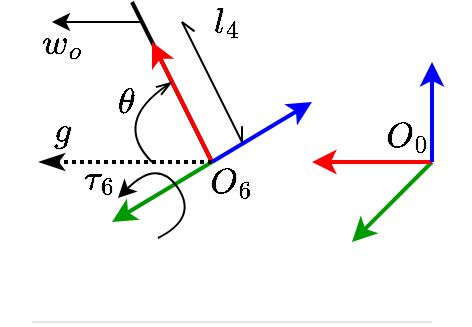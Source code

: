 <mxfile version="14.6.7" type="device"><diagram id="Tzyrjgy7YH1t_0Cxbwuy" name="Page-1"><mxGraphModel dx="471" dy="310" grid="1" gridSize="10" guides="1" tooltips="1" connect="1" arrows="1" fold="1" page="1" pageScale="1" pageWidth="850" pageHeight="1100" math="1" shadow="0"><root><mxCell id="0"/><mxCell id="1" parent="0"/><mxCell id="t09MNn5y1NjChK8zGHyH-12" value="" style="endArrow=none;html=1;strokeWidth=2;fontSize=15;exitX=0.25;exitY=0;exitDx=0;exitDy=0;" parent="1" source="t09MNn5y1NjChK8zGHyH-10" edge="1"><mxGeometry width="50" height="50" relative="1" as="geometry"><mxPoint x="400" y="330" as="sourcePoint"/><mxPoint x="350" y="240" as="targetPoint"/></mxGeometry></mxCell><mxCell id="t09MNn5y1NjChK8zGHyH-1" value="" style="endArrow=classic;html=1;strokeWidth=2;strokeColor=#009900;" parent="1" edge="1"><mxGeometry width="50" height="50" relative="1" as="geometry"><mxPoint x="500" y="320" as="sourcePoint"/><mxPoint x="460" y="360" as="targetPoint"/></mxGeometry></mxCell><mxCell id="t09MNn5y1NjChK8zGHyH-2" value="" style="endArrow=classic;html=1;strokeWidth=2;strokeColor=#FF0000;" parent="1" edge="1"><mxGeometry width="50" height="50" relative="1" as="geometry"><mxPoint x="500" y="320" as="sourcePoint"/><mxPoint x="440" y="320" as="targetPoint"/></mxGeometry></mxCell><mxCell id="t09MNn5y1NjChK8zGHyH-3" value="" style="endArrow=classic;html=1;rounded=1;strokeWidth=2;strokeColor=#0000FF;" parent="1" edge="1"><mxGeometry width="50" height="50" relative="1" as="geometry"><mxPoint x="500" y="320" as="sourcePoint"/><mxPoint x="500" y="270" as="targetPoint"/></mxGeometry></mxCell><mxCell id="t09MNn5y1NjChK8zGHyH-4" value="" style="endArrow=classic;html=1;strokeWidth=2;strokeColor=#009900;" parent="1" edge="1"><mxGeometry width="50" height="50" relative="1" as="geometry"><mxPoint x="390" y="320" as="sourcePoint"/><mxPoint x="340" y="350" as="targetPoint"/></mxGeometry></mxCell><mxCell id="t09MNn5y1NjChK8zGHyH-5" value="" style="endArrow=classic;html=1;strokeWidth=2;strokeColor=#FF0000;" parent="1" edge="1"><mxGeometry width="50" height="50" relative="1" as="geometry"><mxPoint x="390" y="320" as="sourcePoint"/><mxPoint x="360" y="260" as="targetPoint"/></mxGeometry></mxCell><mxCell id="t09MNn5y1NjChK8zGHyH-6" value="" style="endArrow=classic;html=1;rounded=1;strokeWidth=2;strokeColor=#0000FF;" parent="1" edge="1"><mxGeometry width="50" height="50" relative="1" as="geometry"><mxPoint x="390" y="320" as="sourcePoint"/><mxPoint x="440" y="290" as="targetPoint"/></mxGeometry></mxCell><mxCell id="t09MNn5y1NjChK8zGHyH-7" value="" style="endArrow=classicThin;dashed=1;html=1;dashPattern=1 1;strokeWidth=2;startArrow=none;startFill=0;endFill=1;" parent="1" edge="1"><mxGeometry width="50" height="50" relative="1" as="geometry"><mxPoint x="390" y="320" as="sourcePoint"/><mxPoint x="304" y="320" as="targetPoint"/></mxGeometry></mxCell><mxCell id="t09MNn5y1NjChK8zGHyH-8" value="$$g$$" style="text;html=1;strokeColor=none;fillColor=none;align=center;verticalAlign=middle;whiteSpace=wrap;rounded=0;fontSize=15;" parent="1" vertex="1"><mxGeometry x="295" y="294" width="40" height="20" as="geometry"/></mxCell><mxCell id="t09MNn5y1NjChK8zGHyH-9" value="" style="curved=1;endArrow=openThin;html=1;strokeWidth=1;fontSize=15;endFill=0;" parent="1" edge="1"><mxGeometry width="50" height="50" relative="1" as="geometry"><mxPoint x="360" y="320" as="sourcePoint"/><mxPoint x="370" y="280" as="targetPoint"/><Array as="points"><mxPoint x="340" y="300"/></Array></mxGeometry></mxCell><mxCell id="t09MNn5y1NjChK8zGHyH-10" value="$$O_6$$" style="text;html=1;strokeColor=none;fillColor=none;align=center;verticalAlign=middle;whiteSpace=wrap;rounded=0;fontSize=15;" parent="1" vertex="1"><mxGeometry x="380" y="320" width="40" height="20" as="geometry"/></mxCell><mxCell id="t09MNn5y1NjChK8zGHyH-11" value="$$O_0$$" style="text;html=1;strokeColor=none;fillColor=none;align=center;verticalAlign=middle;whiteSpace=wrap;rounded=0;fontSize=15;" parent="1" vertex="1"><mxGeometry x="468" y="297" width="40" height="20" as="geometry"/></mxCell><mxCell id="t09MNn5y1NjChK8zGHyH-13" value="$$\theta$$" style="text;html=1;strokeColor=none;fillColor=none;align=center;verticalAlign=middle;whiteSpace=wrap;rounded=0;fontSize=15;" parent="1" vertex="1"><mxGeometry x="327" y="280" width="40" height="20" as="geometry"/></mxCell><mxCell id="t09MNn5y1NjChK8zGHyH-16" value="" style="endArrow=classic;html=1;strokeColor=#000000;strokeWidth=1;fontSize=15;" parent="1" edge="1"><mxGeometry width="50" height="50" relative="1" as="geometry"><mxPoint x="354" y="250" as="sourcePoint"/><mxPoint x="310" y="250" as="targetPoint"/></mxGeometry></mxCell><mxCell id="t09MNn5y1NjChK8zGHyH-17" value="" style="curved=1;endArrow=classic;html=1;strokeColor=#000000;strokeWidth=1;fontSize=15;" parent="1" edge="1"><mxGeometry width="50" height="50" relative="1" as="geometry"><mxPoint x="363" y="358" as="sourcePoint"/><mxPoint x="343" y="338" as="targetPoint"/><Array as="points"><mxPoint x="383" y="348"/><mxPoint x="363" y="318"/></Array></mxGeometry></mxCell><mxCell id="t09MNn5y1NjChK8zGHyH-18" value="$$w_o$$" style="text;html=1;strokeColor=none;fillColor=none;align=center;verticalAlign=middle;whiteSpace=wrap;rounded=0;fontSize=15;" parent="1" vertex="1"><mxGeometry x="295" y="250" width="40" height="20" as="geometry"/></mxCell><mxCell id="t09MNn5y1NjChK8zGHyH-19" value="$$\tau_6$$" style="text;html=1;strokeColor=none;fillColor=none;align=center;verticalAlign=middle;whiteSpace=wrap;rounded=0;fontSize=15;" parent="1" vertex="1"><mxGeometry x="314" y="318" width="40" height="20" as="geometry"/></mxCell><mxCell id="t09MNn5y1NjChK8zGHyH-20" value="" style="endArrow=openAsync;startArrow=openAsync;html=1;fontSize=15;endFill=0;startFill=0;" parent="1" edge="1"><mxGeometry width="50" height="50" relative="1" as="geometry"><mxPoint x="375" y="250" as="sourcePoint"/><mxPoint x="405" y="310" as="targetPoint"/></mxGeometry></mxCell><mxCell id="t09MNn5y1NjChK8zGHyH-21" value="$$l_4$$" style="text;html=1;strokeColor=none;fillColor=none;align=center;verticalAlign=middle;whiteSpace=wrap;rounded=0;fontSize=15;" parent="1" vertex="1"><mxGeometry x="375" y="240" width="45" height="20" as="geometry"/></mxCell><mxCell id="7TrRDIt6BLZ35wnaXpLr-1" value="" style="endArrow=none;html=1;fillColor=#f5f5f5;strokeColor=#E6E6E6;" parent="1" edge="1"><mxGeometry width="50" height="50" relative="1" as="geometry"><mxPoint x="300" y="400" as="sourcePoint"/><mxPoint x="500" y="400" as="targetPoint"/></mxGeometry></mxCell></root></mxGraphModel></diagram></mxfile>